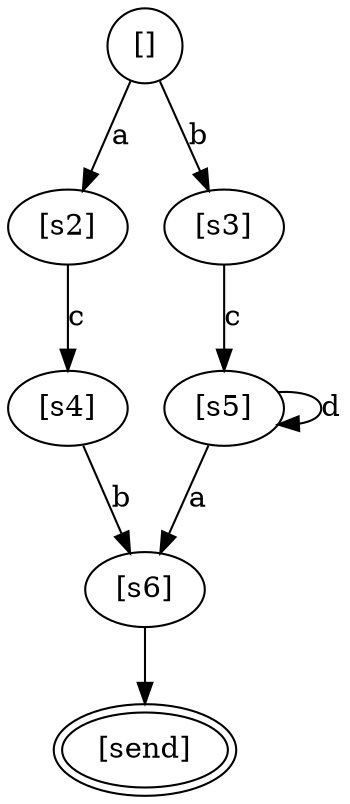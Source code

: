 digraph G {
    node [width=0.5];
x12e6538 [label="[]"]
x12e6a10 [label="[s2]"]
x12e6d50 [label="[s3]"]
x12e7090 [label="[s4]"]
x12e73d0 [label="[s5]"]
x12e7710 [label="[s6]"]
x12e7a50 [label="[send]",peripheries=2]
x12e6538 -> x12e6a10 [label="a"]
x12e6538 -> x12e6d50 [label="b"]
x12e6a10 -> x12e7090 [label="c"]
x12e6d50 -> x12e73d0 [label="c"]
x12e7090 -> x12e7710 [label="b"]
x12e73d0 -> x12e7710 [label="a"]
x12e7710 -> x12e7a50 [label=""]
x12e73d0 -> x12e73d0 [label="d"]
}
